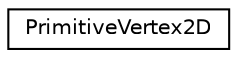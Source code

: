 digraph "クラス階層図"
{
 // LATEX_PDF_SIZE
  edge [fontname="Helvetica",fontsize="10",labelfontname="Helvetica",labelfontsize="10"];
  node [fontname="Helvetica",fontsize="10",shape=record];
  rankdir="LR";
  Node0 [label="PrimitiveVertex2D",height=0.2,width=0.4,color="black", fillcolor="white", style="filled",URL="$struct_primitive_vertex2_d.html",tooltip=" "];
}
